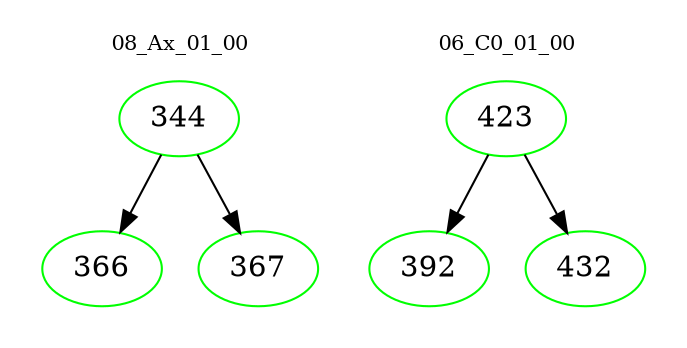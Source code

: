 digraph{
subgraph cluster_0 {
color = white
label = "08_Ax_01_00";
fontsize=10;
T0_344 [label="344", color="green"]
T0_344 -> T0_366 [color="black"]
T0_366 [label="366", color="green"]
T0_344 -> T0_367 [color="black"]
T0_367 [label="367", color="green"]
}
subgraph cluster_1 {
color = white
label = "06_C0_01_00";
fontsize=10;
T1_423 [label="423", color="green"]
T1_423 -> T1_392 [color="black"]
T1_392 [label="392", color="green"]
T1_423 -> T1_432 [color="black"]
T1_432 [label="432", color="green"]
}
}
